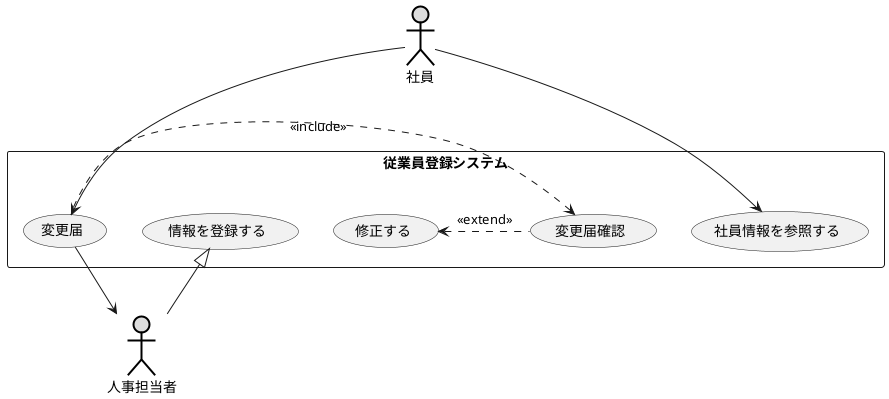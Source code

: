 @startuml ユースケース図
actor 人事担当者#DDDDDD;line:black;line.bold;
actor 社員#DDDDDD;line:black;line.bold;
rectangle 従業員登録システム {
usecase 情報を登録する
usecase 社員情報を参照する
usecase 変更届
usecase 変更届確認
usecase (修正する) as input
}
社員 --> 変更届
変更届確認<. 変更届: << include >>
input <. (変更届確認) : <<extend>>
変更届 --> 人事担当者
人事担当者 --|> 情報を登録する
社員-->社員情報を参照する


@enduml